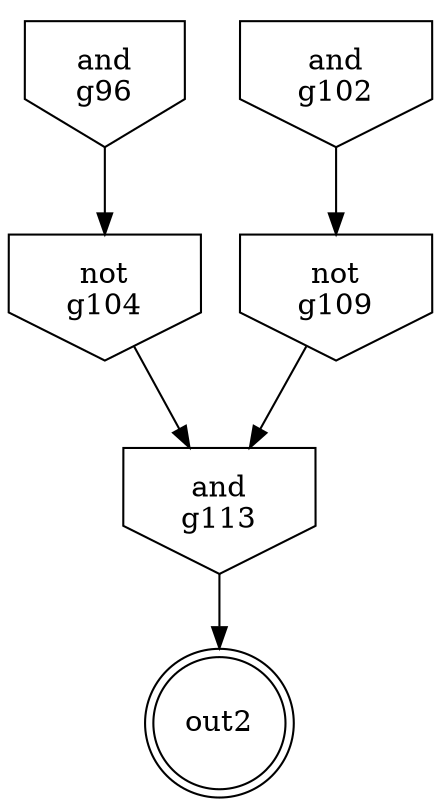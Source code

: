 strict digraph "" {
	g113	[label="and\ng113",
		shape=invhouse];
	out2	[label=out2,
		shape=doublecircle];
	g113 -> out2;
	g96	[label="and\ng96",
		shape=invhouse];
	g104	[label="not\ng104",
		shape=invhouse];
	g96 -> g104;
	g109	[label="not\ng109",
		shape=invhouse];
	g109 -> g113;
	g104 -> g113;
	g102	[label="and\ng102",
		shape=invhouse];
	g102 -> g109;
}

